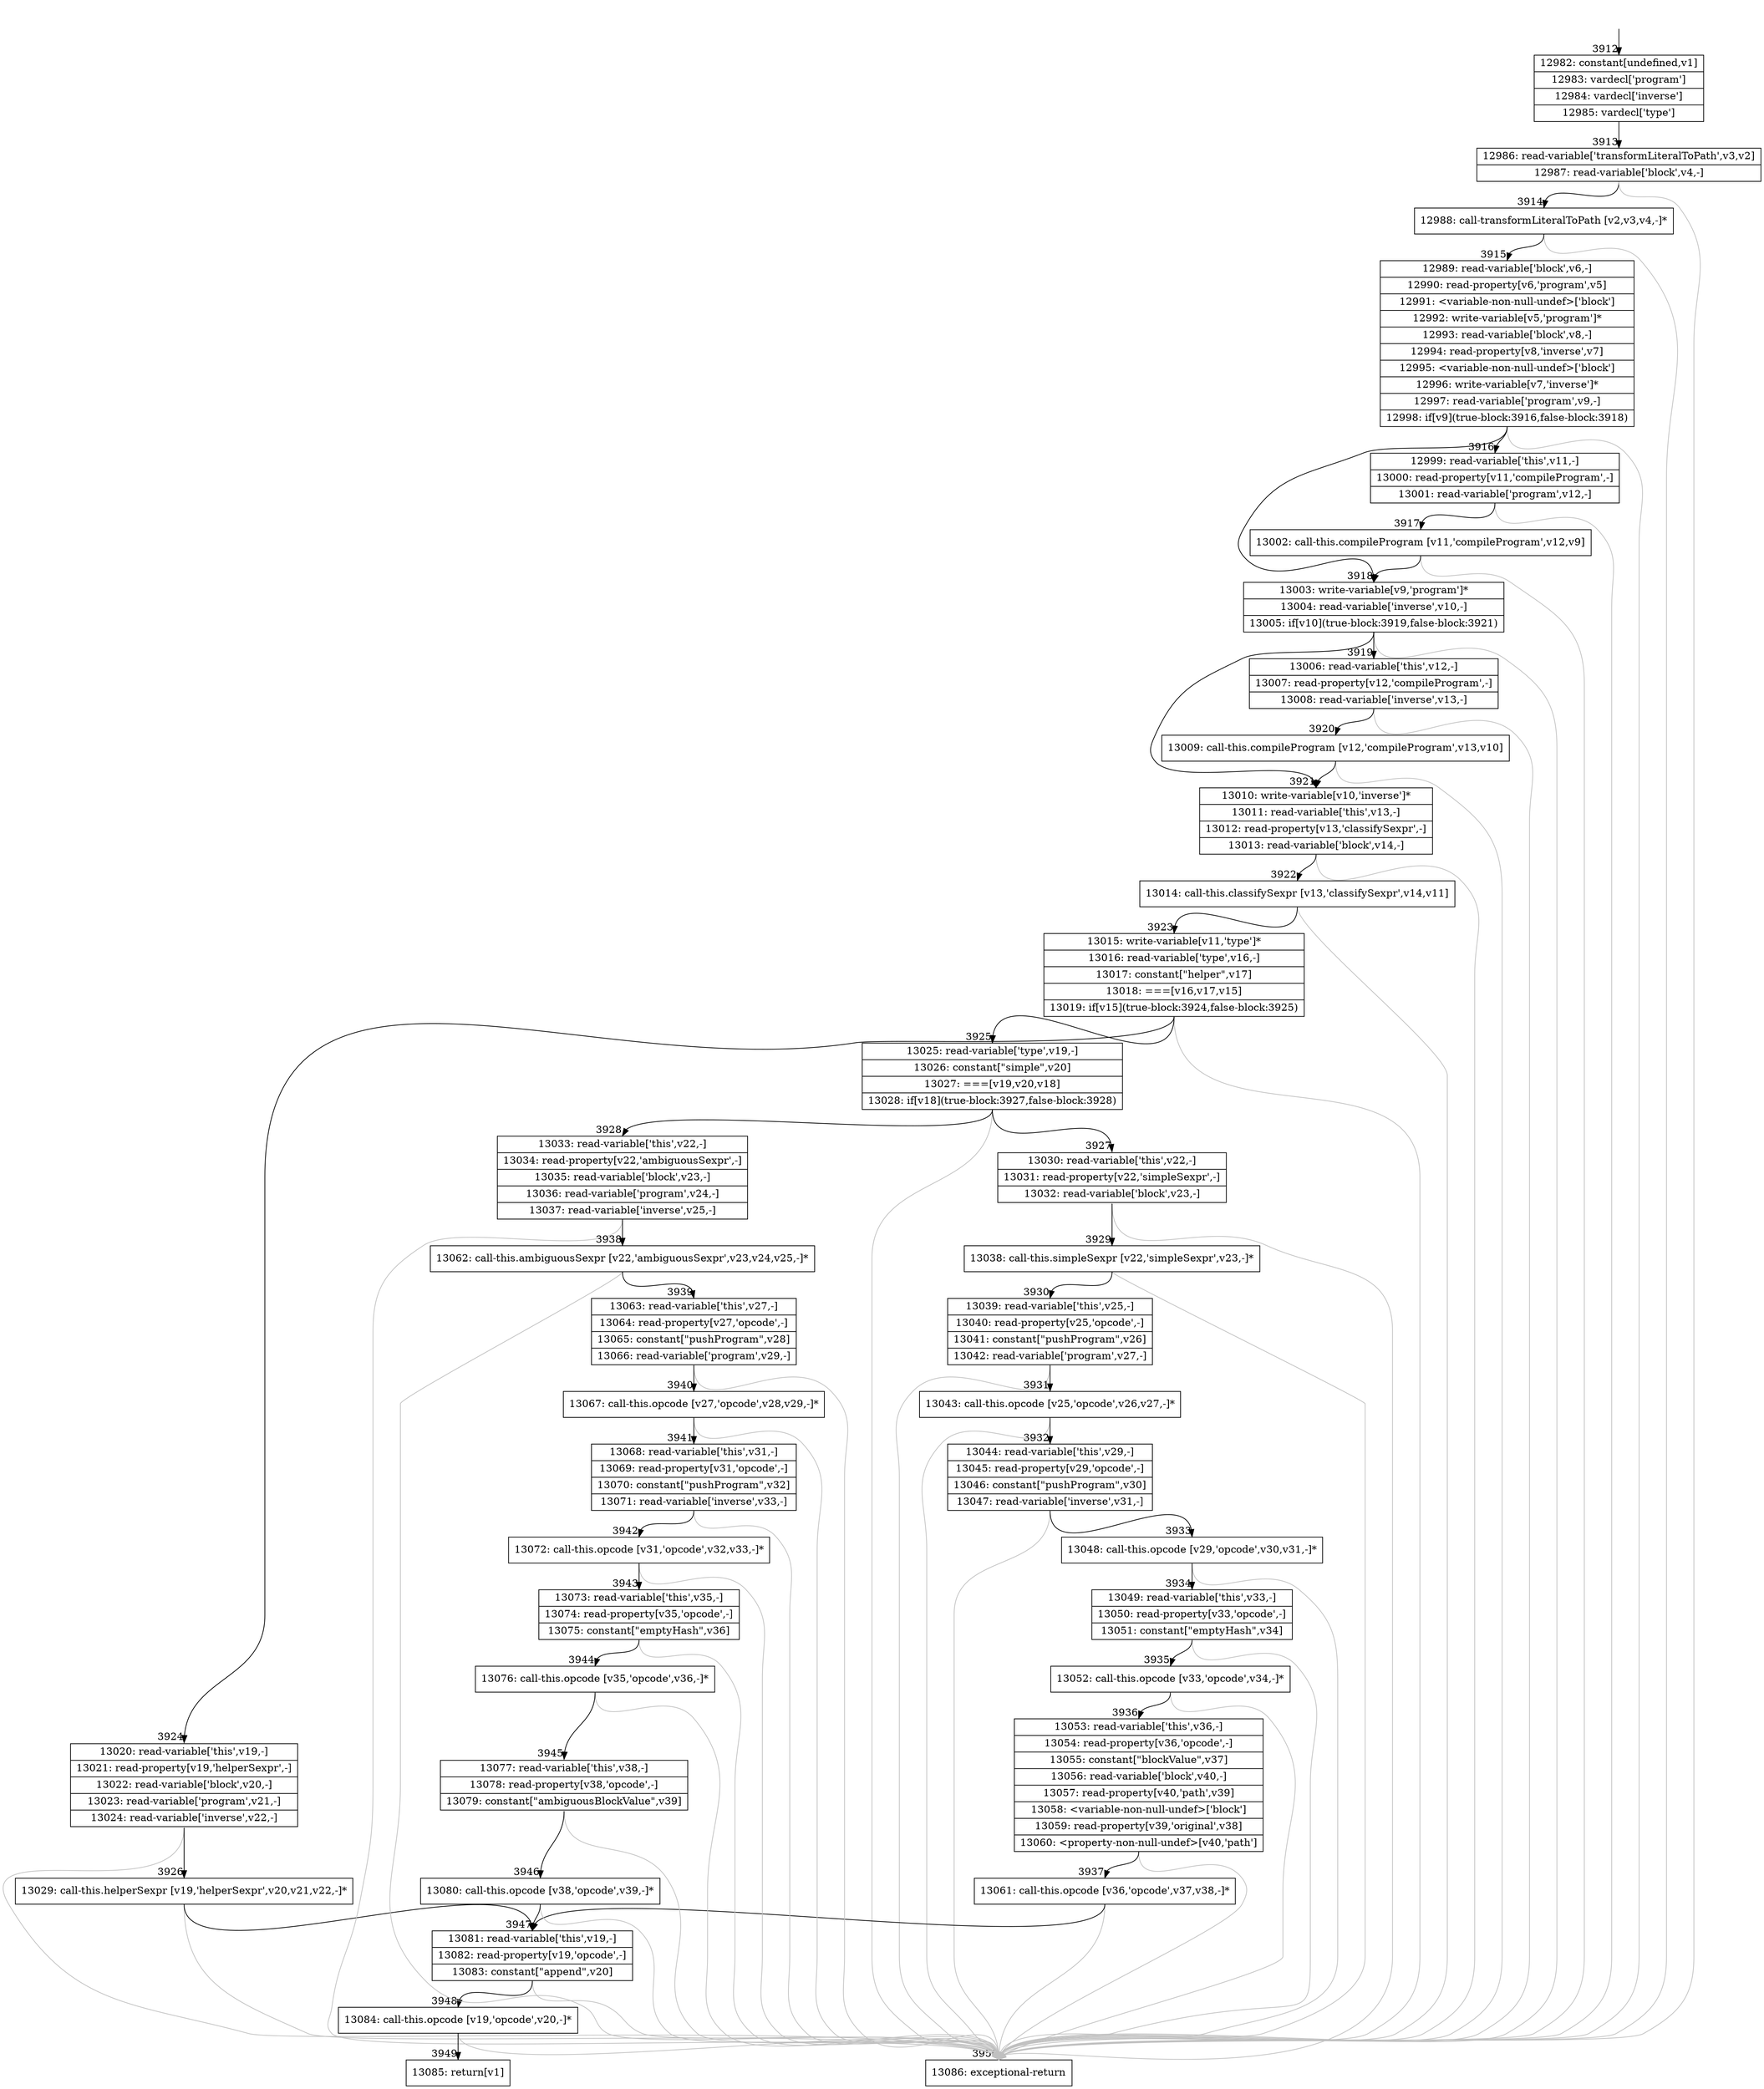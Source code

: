 digraph {
rankdir="TD"
BB_entry154[shape=none,label=""];
BB_entry154 -> BB3912 [tailport=s, headport=n, headlabel="    3912"]
BB3912 [shape=record label="{12982: constant[undefined,v1]|12983: vardecl['program']|12984: vardecl['inverse']|12985: vardecl['type']}" ] 
BB3912 -> BB3913 [tailport=s, headport=n, headlabel="      3913"]
BB3913 [shape=record label="{12986: read-variable['transformLiteralToPath',v3,v2]|12987: read-variable['block',v4,-]}" ] 
BB3913 -> BB3914 [tailport=s, headport=n, headlabel="      3914"]
BB3913 -> BB3950 [tailport=s, headport=n, color=gray, headlabel="      3950"]
BB3914 [shape=record label="{12988: call-transformLiteralToPath [v2,v3,v4,-]*}" ] 
BB3914 -> BB3915 [tailport=s, headport=n, headlabel="      3915"]
BB3914 -> BB3950 [tailport=s, headport=n, color=gray]
BB3915 [shape=record label="{12989: read-variable['block',v6,-]|12990: read-property[v6,'program',v5]|12991: \<variable-non-null-undef\>['block']|12992: write-variable[v5,'program']*|12993: read-variable['block',v8,-]|12994: read-property[v8,'inverse',v7]|12995: \<variable-non-null-undef\>['block']|12996: write-variable[v7,'inverse']*|12997: read-variable['program',v9,-]|12998: if[v9](true-block:3916,false-block:3918)}" ] 
BB3915 -> BB3918 [tailport=s, headport=n, headlabel="      3918"]
BB3915 -> BB3916 [tailport=s, headport=n, headlabel="      3916"]
BB3915 -> BB3950 [tailport=s, headport=n, color=gray]
BB3916 [shape=record label="{12999: read-variable['this',v11,-]|13000: read-property[v11,'compileProgram',-]|13001: read-variable['program',v12,-]}" ] 
BB3916 -> BB3917 [tailport=s, headport=n, headlabel="      3917"]
BB3916 -> BB3950 [tailport=s, headport=n, color=gray]
BB3917 [shape=record label="{13002: call-this.compileProgram [v11,'compileProgram',v12,v9]}" ] 
BB3917 -> BB3918 [tailport=s, headport=n]
BB3917 -> BB3950 [tailport=s, headport=n, color=gray]
BB3918 [shape=record label="{13003: write-variable[v9,'program']*|13004: read-variable['inverse',v10,-]|13005: if[v10](true-block:3919,false-block:3921)}" ] 
BB3918 -> BB3921 [tailport=s, headport=n, headlabel="      3921"]
BB3918 -> BB3919 [tailport=s, headport=n, headlabel="      3919"]
BB3918 -> BB3950 [tailport=s, headport=n, color=gray]
BB3919 [shape=record label="{13006: read-variable['this',v12,-]|13007: read-property[v12,'compileProgram',-]|13008: read-variable['inverse',v13,-]}" ] 
BB3919 -> BB3920 [tailport=s, headport=n, headlabel="      3920"]
BB3919 -> BB3950 [tailport=s, headport=n, color=gray]
BB3920 [shape=record label="{13009: call-this.compileProgram [v12,'compileProgram',v13,v10]}" ] 
BB3920 -> BB3921 [tailport=s, headport=n]
BB3920 -> BB3950 [tailport=s, headport=n, color=gray]
BB3921 [shape=record label="{13010: write-variable[v10,'inverse']*|13011: read-variable['this',v13,-]|13012: read-property[v13,'classifySexpr',-]|13013: read-variable['block',v14,-]}" ] 
BB3921 -> BB3922 [tailport=s, headport=n, headlabel="      3922"]
BB3921 -> BB3950 [tailport=s, headport=n, color=gray]
BB3922 [shape=record label="{13014: call-this.classifySexpr [v13,'classifySexpr',v14,v11]}" ] 
BB3922 -> BB3923 [tailport=s, headport=n, headlabel="      3923"]
BB3922 -> BB3950 [tailport=s, headport=n, color=gray]
BB3923 [shape=record label="{13015: write-variable[v11,'type']*|13016: read-variable['type',v16,-]|13017: constant[\"helper\",v17]|13018: ===[v16,v17,v15]|13019: if[v15](true-block:3924,false-block:3925)}" ] 
BB3923 -> BB3924 [tailport=s, headport=n, headlabel="      3924"]
BB3923 -> BB3925 [tailport=s, headport=n, headlabel="      3925"]
BB3923 -> BB3950 [tailport=s, headport=n, color=gray]
BB3924 [shape=record label="{13020: read-variable['this',v19,-]|13021: read-property[v19,'helperSexpr',-]|13022: read-variable['block',v20,-]|13023: read-variable['program',v21,-]|13024: read-variable['inverse',v22,-]}" ] 
BB3924 -> BB3926 [tailport=s, headport=n, headlabel="      3926"]
BB3924 -> BB3950 [tailport=s, headport=n, color=gray]
BB3925 [shape=record label="{13025: read-variable['type',v19,-]|13026: constant[\"simple\",v20]|13027: ===[v19,v20,v18]|13028: if[v18](true-block:3927,false-block:3928)}" ] 
BB3925 -> BB3927 [tailport=s, headport=n, headlabel="      3927"]
BB3925 -> BB3928 [tailport=s, headport=n, headlabel="      3928"]
BB3925 -> BB3950 [tailport=s, headport=n, color=gray]
BB3926 [shape=record label="{13029: call-this.helperSexpr [v19,'helperSexpr',v20,v21,v22,-]*}" ] 
BB3926 -> BB3947 [tailport=s, headport=n, headlabel="      3947"]
BB3926 -> BB3950 [tailport=s, headport=n, color=gray]
BB3927 [shape=record label="{13030: read-variable['this',v22,-]|13031: read-property[v22,'simpleSexpr',-]|13032: read-variable['block',v23,-]}" ] 
BB3927 -> BB3929 [tailport=s, headport=n, headlabel="      3929"]
BB3927 -> BB3950 [tailport=s, headport=n, color=gray]
BB3928 [shape=record label="{13033: read-variable['this',v22,-]|13034: read-property[v22,'ambiguousSexpr',-]|13035: read-variable['block',v23,-]|13036: read-variable['program',v24,-]|13037: read-variable['inverse',v25,-]}" ] 
BB3928 -> BB3938 [tailport=s, headport=n, headlabel="      3938"]
BB3928 -> BB3950 [tailport=s, headport=n, color=gray]
BB3929 [shape=record label="{13038: call-this.simpleSexpr [v22,'simpleSexpr',v23,-]*}" ] 
BB3929 -> BB3930 [tailport=s, headport=n, headlabel="      3930"]
BB3929 -> BB3950 [tailport=s, headport=n, color=gray]
BB3930 [shape=record label="{13039: read-variable['this',v25,-]|13040: read-property[v25,'opcode',-]|13041: constant[\"pushProgram\",v26]|13042: read-variable['program',v27,-]}" ] 
BB3930 -> BB3931 [tailport=s, headport=n, headlabel="      3931"]
BB3930 -> BB3950 [tailport=s, headport=n, color=gray]
BB3931 [shape=record label="{13043: call-this.opcode [v25,'opcode',v26,v27,-]*}" ] 
BB3931 -> BB3932 [tailport=s, headport=n, headlabel="      3932"]
BB3931 -> BB3950 [tailport=s, headport=n, color=gray]
BB3932 [shape=record label="{13044: read-variable['this',v29,-]|13045: read-property[v29,'opcode',-]|13046: constant[\"pushProgram\",v30]|13047: read-variable['inverse',v31,-]}" ] 
BB3932 -> BB3933 [tailport=s, headport=n, headlabel="      3933"]
BB3932 -> BB3950 [tailport=s, headport=n, color=gray]
BB3933 [shape=record label="{13048: call-this.opcode [v29,'opcode',v30,v31,-]*}" ] 
BB3933 -> BB3934 [tailport=s, headport=n, headlabel="      3934"]
BB3933 -> BB3950 [tailport=s, headport=n, color=gray]
BB3934 [shape=record label="{13049: read-variable['this',v33,-]|13050: read-property[v33,'opcode',-]|13051: constant[\"emptyHash\",v34]}" ] 
BB3934 -> BB3935 [tailport=s, headport=n, headlabel="      3935"]
BB3934 -> BB3950 [tailport=s, headport=n, color=gray]
BB3935 [shape=record label="{13052: call-this.opcode [v33,'opcode',v34,-]*}" ] 
BB3935 -> BB3936 [tailport=s, headport=n, headlabel="      3936"]
BB3935 -> BB3950 [tailport=s, headport=n, color=gray]
BB3936 [shape=record label="{13053: read-variable['this',v36,-]|13054: read-property[v36,'opcode',-]|13055: constant[\"blockValue\",v37]|13056: read-variable['block',v40,-]|13057: read-property[v40,'path',v39]|13058: \<variable-non-null-undef\>['block']|13059: read-property[v39,'original',v38]|13060: \<property-non-null-undef\>[v40,'path']}" ] 
BB3936 -> BB3937 [tailport=s, headport=n, headlabel="      3937"]
BB3936 -> BB3950 [tailport=s, headport=n, color=gray]
BB3937 [shape=record label="{13061: call-this.opcode [v36,'opcode',v37,v38,-]*}" ] 
BB3937 -> BB3947 [tailport=s, headport=n]
BB3937 -> BB3950 [tailport=s, headport=n, color=gray]
BB3938 [shape=record label="{13062: call-this.ambiguousSexpr [v22,'ambiguousSexpr',v23,v24,v25,-]*}" ] 
BB3938 -> BB3939 [tailport=s, headport=n, headlabel="      3939"]
BB3938 -> BB3950 [tailport=s, headport=n, color=gray]
BB3939 [shape=record label="{13063: read-variable['this',v27,-]|13064: read-property[v27,'opcode',-]|13065: constant[\"pushProgram\",v28]|13066: read-variable['program',v29,-]}" ] 
BB3939 -> BB3940 [tailport=s, headport=n, headlabel="      3940"]
BB3939 -> BB3950 [tailport=s, headport=n, color=gray]
BB3940 [shape=record label="{13067: call-this.opcode [v27,'opcode',v28,v29,-]*}" ] 
BB3940 -> BB3941 [tailport=s, headport=n, headlabel="      3941"]
BB3940 -> BB3950 [tailport=s, headport=n, color=gray]
BB3941 [shape=record label="{13068: read-variable['this',v31,-]|13069: read-property[v31,'opcode',-]|13070: constant[\"pushProgram\",v32]|13071: read-variable['inverse',v33,-]}" ] 
BB3941 -> BB3942 [tailport=s, headport=n, headlabel="      3942"]
BB3941 -> BB3950 [tailport=s, headport=n, color=gray]
BB3942 [shape=record label="{13072: call-this.opcode [v31,'opcode',v32,v33,-]*}" ] 
BB3942 -> BB3943 [tailport=s, headport=n, headlabel="      3943"]
BB3942 -> BB3950 [tailport=s, headport=n, color=gray]
BB3943 [shape=record label="{13073: read-variable['this',v35,-]|13074: read-property[v35,'opcode',-]|13075: constant[\"emptyHash\",v36]}" ] 
BB3943 -> BB3944 [tailport=s, headport=n, headlabel="      3944"]
BB3943 -> BB3950 [tailport=s, headport=n, color=gray]
BB3944 [shape=record label="{13076: call-this.opcode [v35,'opcode',v36,-]*}" ] 
BB3944 -> BB3945 [tailport=s, headport=n, headlabel="      3945"]
BB3944 -> BB3950 [tailport=s, headport=n, color=gray]
BB3945 [shape=record label="{13077: read-variable['this',v38,-]|13078: read-property[v38,'opcode',-]|13079: constant[\"ambiguousBlockValue\",v39]}" ] 
BB3945 -> BB3946 [tailport=s, headport=n, headlabel="      3946"]
BB3945 -> BB3950 [tailport=s, headport=n, color=gray]
BB3946 [shape=record label="{13080: call-this.opcode [v38,'opcode',v39,-]*}" ] 
BB3946 -> BB3947 [tailport=s, headport=n]
BB3946 -> BB3950 [tailport=s, headport=n, color=gray]
BB3947 [shape=record label="{13081: read-variable['this',v19,-]|13082: read-property[v19,'opcode',-]|13083: constant[\"append\",v20]}" ] 
BB3947 -> BB3948 [tailport=s, headport=n, headlabel="      3948"]
BB3947 -> BB3950 [tailport=s, headport=n, color=gray]
BB3948 [shape=record label="{13084: call-this.opcode [v19,'opcode',v20,-]*}" ] 
BB3948 -> BB3949 [tailport=s, headport=n, headlabel="      3949"]
BB3948 -> BB3950 [tailport=s, headport=n, color=gray]
BB3949 [shape=record label="{13085: return[v1]}" ] 
BB3950 [shape=record label="{13086: exceptional-return}" ] 
//#$~ 2092
}

